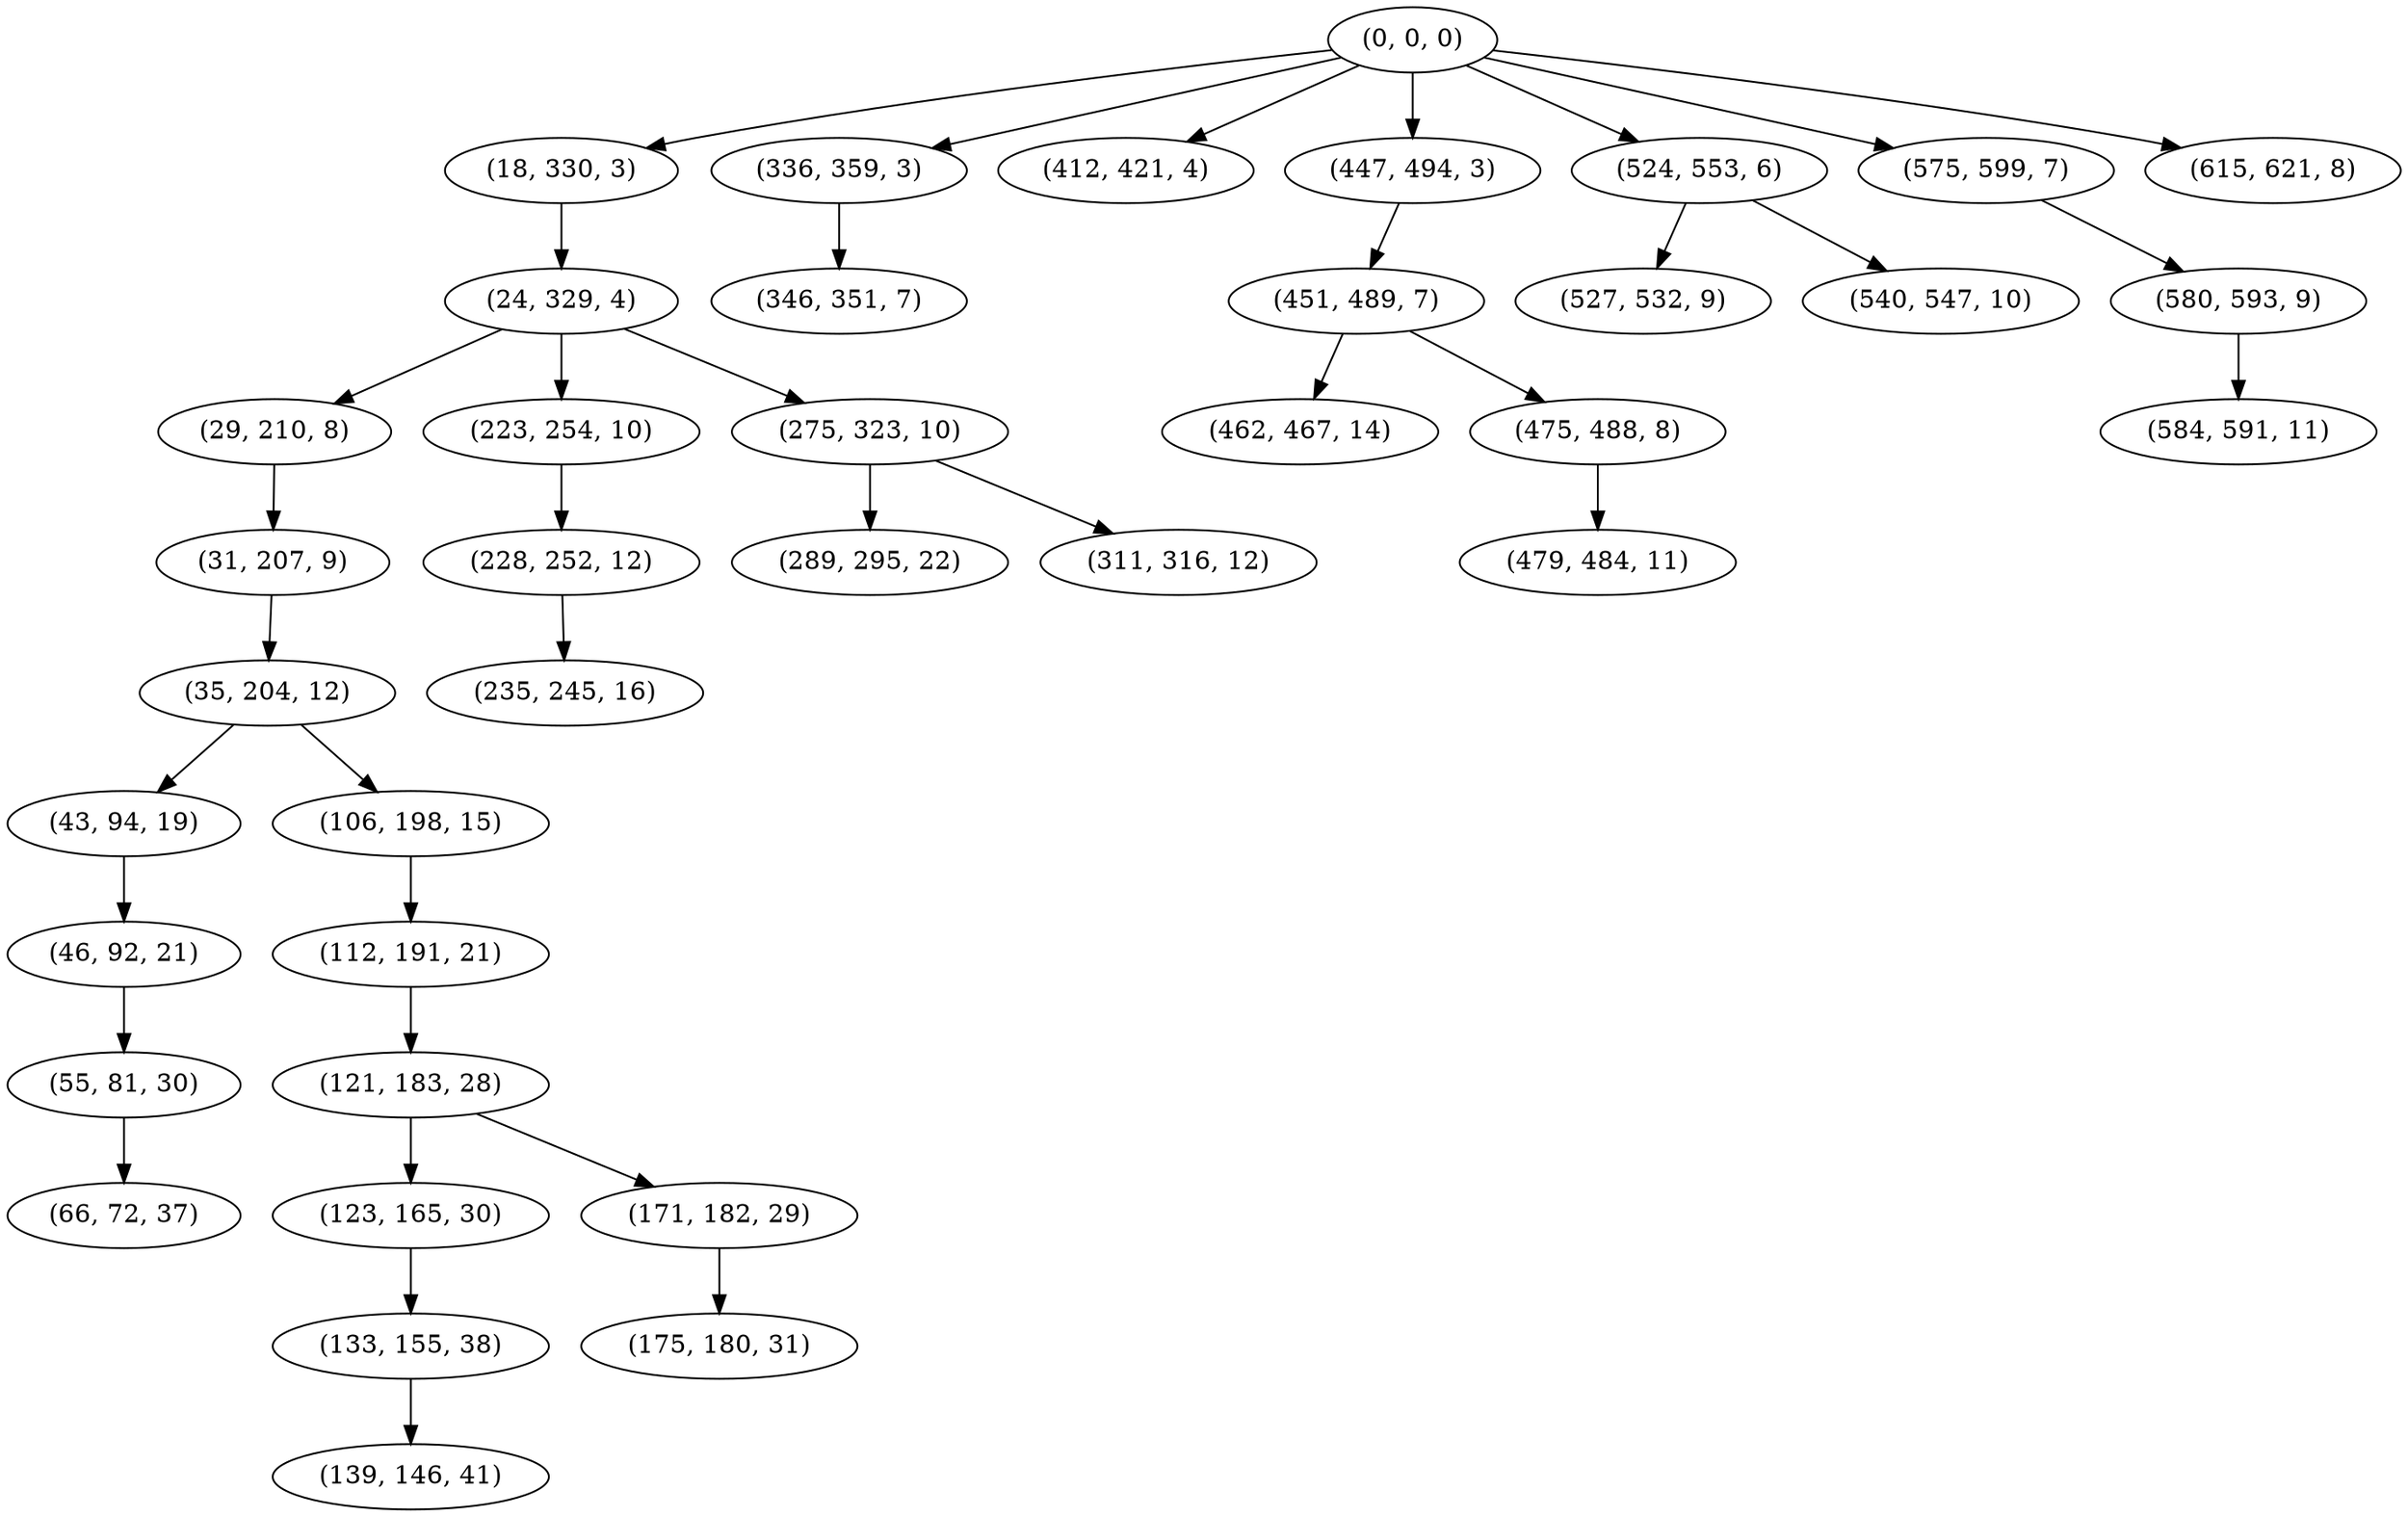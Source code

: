 digraph tree {
    "(0, 0, 0)";
    "(18, 330, 3)";
    "(24, 329, 4)";
    "(29, 210, 8)";
    "(31, 207, 9)";
    "(35, 204, 12)";
    "(43, 94, 19)";
    "(46, 92, 21)";
    "(55, 81, 30)";
    "(66, 72, 37)";
    "(106, 198, 15)";
    "(112, 191, 21)";
    "(121, 183, 28)";
    "(123, 165, 30)";
    "(133, 155, 38)";
    "(139, 146, 41)";
    "(171, 182, 29)";
    "(175, 180, 31)";
    "(223, 254, 10)";
    "(228, 252, 12)";
    "(235, 245, 16)";
    "(275, 323, 10)";
    "(289, 295, 22)";
    "(311, 316, 12)";
    "(336, 359, 3)";
    "(346, 351, 7)";
    "(412, 421, 4)";
    "(447, 494, 3)";
    "(451, 489, 7)";
    "(462, 467, 14)";
    "(475, 488, 8)";
    "(479, 484, 11)";
    "(524, 553, 6)";
    "(527, 532, 9)";
    "(540, 547, 10)";
    "(575, 599, 7)";
    "(580, 593, 9)";
    "(584, 591, 11)";
    "(615, 621, 8)";
    "(0, 0, 0)" -> "(18, 330, 3)";
    "(0, 0, 0)" -> "(336, 359, 3)";
    "(0, 0, 0)" -> "(412, 421, 4)";
    "(0, 0, 0)" -> "(447, 494, 3)";
    "(0, 0, 0)" -> "(524, 553, 6)";
    "(0, 0, 0)" -> "(575, 599, 7)";
    "(0, 0, 0)" -> "(615, 621, 8)";
    "(18, 330, 3)" -> "(24, 329, 4)";
    "(24, 329, 4)" -> "(29, 210, 8)";
    "(24, 329, 4)" -> "(223, 254, 10)";
    "(24, 329, 4)" -> "(275, 323, 10)";
    "(29, 210, 8)" -> "(31, 207, 9)";
    "(31, 207, 9)" -> "(35, 204, 12)";
    "(35, 204, 12)" -> "(43, 94, 19)";
    "(35, 204, 12)" -> "(106, 198, 15)";
    "(43, 94, 19)" -> "(46, 92, 21)";
    "(46, 92, 21)" -> "(55, 81, 30)";
    "(55, 81, 30)" -> "(66, 72, 37)";
    "(106, 198, 15)" -> "(112, 191, 21)";
    "(112, 191, 21)" -> "(121, 183, 28)";
    "(121, 183, 28)" -> "(123, 165, 30)";
    "(121, 183, 28)" -> "(171, 182, 29)";
    "(123, 165, 30)" -> "(133, 155, 38)";
    "(133, 155, 38)" -> "(139, 146, 41)";
    "(171, 182, 29)" -> "(175, 180, 31)";
    "(223, 254, 10)" -> "(228, 252, 12)";
    "(228, 252, 12)" -> "(235, 245, 16)";
    "(275, 323, 10)" -> "(289, 295, 22)";
    "(275, 323, 10)" -> "(311, 316, 12)";
    "(336, 359, 3)" -> "(346, 351, 7)";
    "(447, 494, 3)" -> "(451, 489, 7)";
    "(451, 489, 7)" -> "(462, 467, 14)";
    "(451, 489, 7)" -> "(475, 488, 8)";
    "(475, 488, 8)" -> "(479, 484, 11)";
    "(524, 553, 6)" -> "(527, 532, 9)";
    "(524, 553, 6)" -> "(540, 547, 10)";
    "(575, 599, 7)" -> "(580, 593, 9)";
    "(580, 593, 9)" -> "(584, 591, 11)";
}
